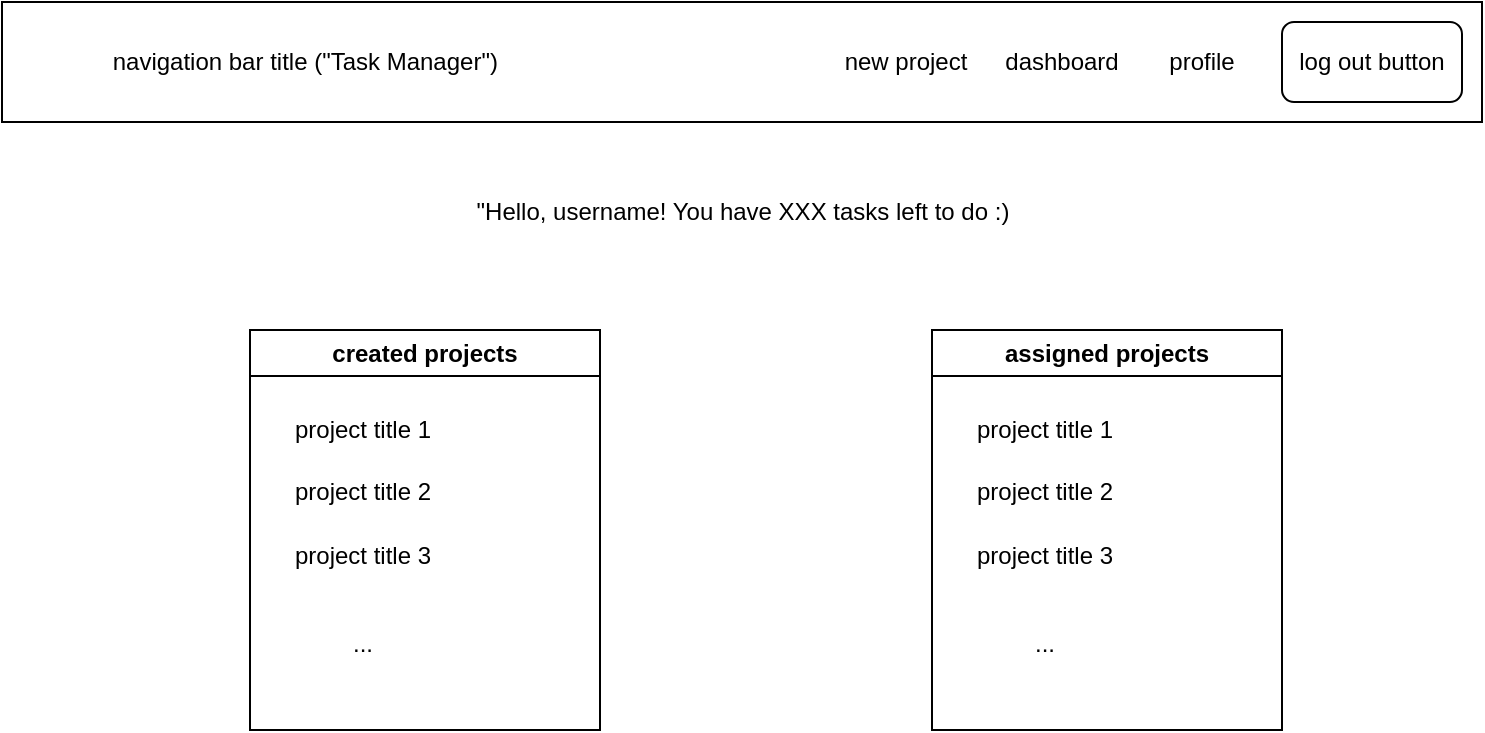 <mxfile version="24.6.4" type="device">
  <diagram name="Pagina-1" id="xgBbTUGaxAenz8IpjHJa">
    <mxGraphModel dx="1194" dy="727" grid="0" gridSize="10" guides="1" tooltips="1" connect="1" arrows="1" fold="1" page="1" pageScale="1" pageWidth="1600" pageHeight="1200" math="0" shadow="0">
      <root>
        <mxCell id="0" />
        <mxCell id="1" parent="0" />
        <mxCell id="xvURnEesIbQ_wAalwUQ0-81" value="&lt;span style=&quot;white-space: pre;&quot;&gt;&#x9;&lt;/span&gt;&lt;span style=&quot;white-space: pre;&quot;&gt;&#x9;&lt;/span&gt;navigation bar title (&quot;Task Manager&quot;)" style="rounded=0;whiteSpace=wrap;html=1;align=left;" parent="1" vertex="1">
          <mxGeometry x="170" y="150" width="740" height="60" as="geometry" />
        </mxCell>
        <mxCell id="xvURnEesIbQ_wAalwUQ0-83" value="log out button" style="rounded=1;whiteSpace=wrap;html=1;" parent="1" vertex="1">
          <mxGeometry x="810" y="160" width="90" height="40" as="geometry" />
        </mxCell>
        <mxCell id="xvURnEesIbQ_wAalwUQ0-84" value="profile" style="text;html=1;align=center;verticalAlign=middle;whiteSpace=wrap;rounded=0;" parent="1" vertex="1">
          <mxGeometry x="740" y="165" width="60" height="30" as="geometry" />
        </mxCell>
        <mxCell id="F8m1L8dchD1DXvjNAgwh-1" value="dashboard" style="text;html=1;align=center;verticalAlign=middle;whiteSpace=wrap;rounded=0;" parent="1" vertex="1">
          <mxGeometry x="670" y="165" width="60" height="30" as="geometry" />
        </mxCell>
        <mxCell id="F8m1L8dchD1DXvjNAgwh-3" value="created projects" style="swimlane;whiteSpace=wrap;html=1;" parent="1" vertex="1">
          <mxGeometry x="294" y="314" width="175" height="200" as="geometry" />
        </mxCell>
        <mxCell id="F8m1L8dchD1DXvjNAgwh-4" value="project title 1" style="text;html=1;align=center;verticalAlign=middle;resizable=0;points=[];autosize=1;strokeColor=none;fillColor=none;" parent="F8m1L8dchD1DXvjNAgwh-3" vertex="1">
          <mxGeometry x="13" y="37" width="86" height="26" as="geometry" />
        </mxCell>
        <mxCell id="F8m1L8dchD1DXvjNAgwh-6" value="project title 2" style="text;html=1;align=center;verticalAlign=middle;resizable=0;points=[];autosize=1;strokeColor=none;fillColor=none;" parent="F8m1L8dchD1DXvjNAgwh-3" vertex="1">
          <mxGeometry x="13" y="68" width="86" height="26" as="geometry" />
        </mxCell>
        <mxCell id="F8m1L8dchD1DXvjNAgwh-8" value="project title 3" style="text;html=1;align=center;verticalAlign=middle;resizable=0;points=[];autosize=1;strokeColor=none;fillColor=none;" parent="F8m1L8dchD1DXvjNAgwh-3" vertex="1">
          <mxGeometry x="13" y="100" width="86" height="26" as="geometry" />
        </mxCell>
        <mxCell id="F8m1L8dchD1DXvjNAgwh-12" value="..." style="text;html=1;align=center;verticalAlign=middle;resizable=0;points=[];autosize=1;strokeColor=none;fillColor=none;" parent="F8m1L8dchD1DXvjNAgwh-3" vertex="1">
          <mxGeometry x="42" y="144" width="28" height="26" as="geometry" />
        </mxCell>
        <mxCell id="F8m1L8dchD1DXvjNAgwh-21" value="assigned projects" style="swimlane;whiteSpace=wrap;html=1;" parent="1" vertex="1">
          <mxGeometry x="635" y="314" width="175" height="200" as="geometry" />
        </mxCell>
        <mxCell id="F8m1L8dchD1DXvjNAgwh-22" value="project title 1" style="text;html=1;align=center;verticalAlign=middle;resizable=0;points=[];autosize=1;strokeColor=none;fillColor=none;" parent="F8m1L8dchD1DXvjNAgwh-21" vertex="1">
          <mxGeometry x="13" y="37" width="86" height="26" as="geometry" />
        </mxCell>
        <mxCell id="F8m1L8dchD1DXvjNAgwh-23" value="project title 2" style="text;html=1;align=center;verticalAlign=middle;resizable=0;points=[];autosize=1;strokeColor=none;fillColor=none;" parent="F8m1L8dchD1DXvjNAgwh-21" vertex="1">
          <mxGeometry x="13" y="68" width="86" height="26" as="geometry" />
        </mxCell>
        <mxCell id="F8m1L8dchD1DXvjNAgwh-24" value="project title 3" style="text;html=1;align=center;verticalAlign=middle;resizable=0;points=[];autosize=1;strokeColor=none;fillColor=none;" parent="F8m1L8dchD1DXvjNAgwh-21" vertex="1">
          <mxGeometry x="13" y="100" width="86" height="26" as="geometry" />
        </mxCell>
        <mxCell id="F8m1L8dchD1DXvjNAgwh-25" value="..." style="text;html=1;align=center;verticalAlign=middle;resizable=0;points=[];autosize=1;strokeColor=none;fillColor=none;" parent="F8m1L8dchD1DXvjNAgwh-21" vertex="1">
          <mxGeometry x="42" y="144" width="28" height="26" as="geometry" />
        </mxCell>
        <mxCell id="F8m1L8dchD1DXvjNAgwh-27" value="&quot;Hello, username! You have XXX tasks left to do :)" style="text;html=1;align=center;verticalAlign=middle;whiteSpace=wrap;rounded=0;" parent="1" vertex="1">
          <mxGeometry x="378.5" y="240" width="323" height="30" as="geometry" />
        </mxCell>
        <mxCell id="HVV21NrkBd_4mjMrFof2-1" value="new project" style="text;html=1;align=center;verticalAlign=middle;whiteSpace=wrap;rounded=0;" parent="1" vertex="1">
          <mxGeometry x="584" y="165" width="76" height="30" as="geometry" />
        </mxCell>
      </root>
    </mxGraphModel>
  </diagram>
</mxfile>
